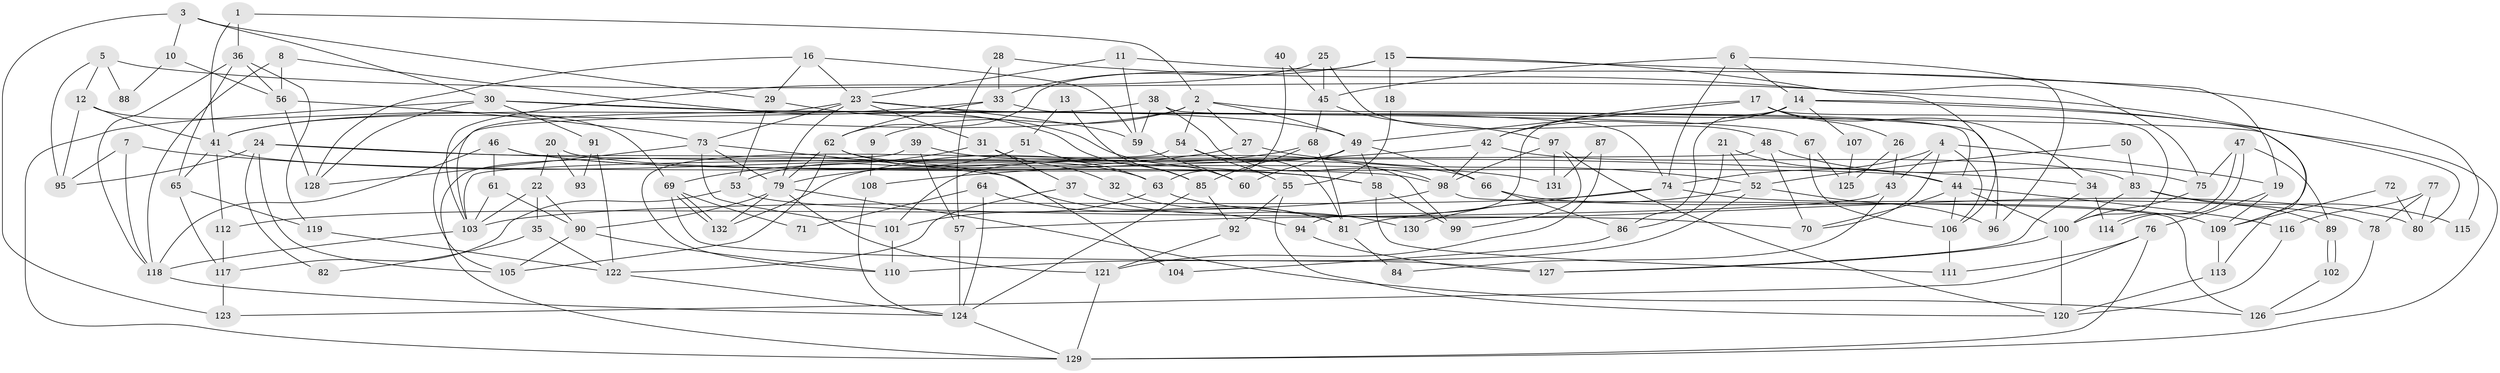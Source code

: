 // Generated by graph-tools (version 1.1) at 2025/26/03/09/25 03:26:14]
// undirected, 132 vertices, 264 edges
graph export_dot {
graph [start="1"]
  node [color=gray90,style=filled];
  1;
  2;
  3;
  4;
  5;
  6;
  7;
  8;
  9;
  10;
  11;
  12;
  13;
  14;
  15;
  16;
  17;
  18;
  19;
  20;
  21;
  22;
  23;
  24;
  25;
  26;
  27;
  28;
  29;
  30;
  31;
  32;
  33;
  34;
  35;
  36;
  37;
  38;
  39;
  40;
  41;
  42;
  43;
  44;
  45;
  46;
  47;
  48;
  49;
  50;
  51;
  52;
  53;
  54;
  55;
  56;
  57;
  58;
  59;
  60;
  61;
  62;
  63;
  64;
  65;
  66;
  67;
  68;
  69;
  70;
  71;
  72;
  73;
  74;
  75;
  76;
  77;
  78;
  79;
  80;
  81;
  82;
  83;
  84;
  85;
  86;
  87;
  88;
  89;
  90;
  91;
  92;
  93;
  94;
  95;
  96;
  97;
  98;
  99;
  100;
  101;
  102;
  103;
  104;
  105;
  106;
  107;
  108;
  109;
  110;
  111;
  112;
  113;
  114;
  115;
  116;
  117;
  118;
  119;
  120;
  121;
  122;
  123;
  124;
  125;
  126;
  127;
  128;
  129;
  130;
  131;
  132;
  1 -- 41;
  1 -- 2;
  1 -- 36;
  2 -- 41;
  2 -- 49;
  2 -- 9;
  2 -- 27;
  2 -- 54;
  2 -- 96;
  3 -- 30;
  3 -- 123;
  3 -- 10;
  3 -- 29;
  4 -- 106;
  4 -- 74;
  4 -- 19;
  4 -- 43;
  4 -- 70;
  5 -- 95;
  5 -- 12;
  5 -- 80;
  5 -- 88;
  6 -- 14;
  6 -- 45;
  6 -- 74;
  6 -- 96;
  7 -- 58;
  7 -- 118;
  7 -- 95;
  8 -- 56;
  8 -- 118;
  8 -- 85;
  9 -- 108;
  10 -- 56;
  10 -- 88;
  11 -- 59;
  11 -- 23;
  11 -- 115;
  12 -- 95;
  12 -- 41;
  12 -- 69;
  13 -- 51;
  13 -- 85;
  14 -- 129;
  14 -- 42;
  14 -- 86;
  14 -- 94;
  14 -- 107;
  14 -- 109;
  15 -- 62;
  15 -- 33;
  15 -- 18;
  15 -- 19;
  15 -- 106;
  16 -- 59;
  16 -- 23;
  16 -- 29;
  16 -- 128;
  17 -- 100;
  17 -- 34;
  17 -- 26;
  17 -- 42;
  17 -- 49;
  18 -- 55;
  19 -- 76;
  19 -- 109;
  20 -- 44;
  20 -- 22;
  20 -- 93;
  21 -- 52;
  21 -- 86;
  21 -- 44;
  22 -- 103;
  22 -- 90;
  22 -- 35;
  23 -- 73;
  23 -- 59;
  23 -- 31;
  23 -- 67;
  23 -- 79;
  23 -- 103;
  24 -- 105;
  24 -- 81;
  24 -- 34;
  24 -- 82;
  24 -- 95;
  25 -- 48;
  25 -- 103;
  25 -- 45;
  26 -- 43;
  26 -- 125;
  27 -- 79;
  27 -- 52;
  28 -- 33;
  28 -- 57;
  28 -- 75;
  29 -- 53;
  29 -- 60;
  30 -- 128;
  30 -- 129;
  30 -- 49;
  30 -- 91;
  30 -- 113;
  31 -- 69;
  31 -- 32;
  31 -- 37;
  32 -- 81;
  33 -- 74;
  33 -- 62;
  33 -- 41;
  34 -- 127;
  34 -- 114;
  35 -- 122;
  35 -- 82;
  36 -- 65;
  36 -- 56;
  36 -- 118;
  36 -- 119;
  37 -- 122;
  37 -- 130;
  38 -- 44;
  38 -- 98;
  38 -- 59;
  38 -- 105;
  39 -- 66;
  39 -- 129;
  39 -- 57;
  40 -- 45;
  40 -- 63;
  41 -- 98;
  41 -- 65;
  41 -- 112;
  42 -- 83;
  42 -- 98;
  42 -- 108;
  43 -- 57;
  43 -- 84;
  44 -- 100;
  44 -- 70;
  44 -- 106;
  44 -- 116;
  45 -- 68;
  45 -- 97;
  46 -- 58;
  46 -- 118;
  46 -- 61;
  46 -- 131;
  47 -- 75;
  47 -- 114;
  47 -- 114;
  47 -- 89;
  48 -- 70;
  48 -- 103;
  48 -- 75;
  49 -- 58;
  49 -- 60;
  49 -- 66;
  49 -- 101;
  50 -- 83;
  50 -- 52;
  51 -- 53;
  51 -- 63;
  52 -- 96;
  52 -- 110;
  52 -- 130;
  53 -- 70;
  53 -- 117;
  54 -- 110;
  54 -- 55;
  54 -- 81;
  55 -- 120;
  55 -- 92;
  56 -- 73;
  56 -- 128;
  57 -- 124;
  58 -- 99;
  58 -- 111;
  59 -- 60;
  61 -- 90;
  61 -- 103;
  62 -- 105;
  62 -- 79;
  62 -- 63;
  62 -- 99;
  63 -- 101;
  63 -- 80;
  64 -- 124;
  64 -- 94;
  64 -- 71;
  65 -- 117;
  65 -- 119;
  66 -- 109;
  66 -- 86;
  67 -- 106;
  67 -- 125;
  68 -- 132;
  68 -- 81;
  68 -- 85;
  69 -- 132;
  69 -- 132;
  69 -- 71;
  69 -- 127;
  72 -- 80;
  72 -- 109;
  73 -- 128;
  73 -- 79;
  73 -- 101;
  73 -- 104;
  74 -- 103;
  74 -- 78;
  74 -- 81;
  75 -- 100;
  76 -- 111;
  76 -- 123;
  76 -- 129;
  77 -- 80;
  77 -- 78;
  77 -- 116;
  78 -- 126;
  79 -- 121;
  79 -- 90;
  79 -- 126;
  79 -- 132;
  81 -- 84;
  83 -- 100;
  83 -- 89;
  83 -- 115;
  85 -- 92;
  85 -- 124;
  86 -- 104;
  87 -- 131;
  87 -- 121;
  89 -- 102;
  89 -- 102;
  90 -- 110;
  90 -- 105;
  91 -- 122;
  91 -- 93;
  92 -- 121;
  94 -- 127;
  97 -- 120;
  97 -- 98;
  97 -- 99;
  97 -- 131;
  98 -- 112;
  98 -- 126;
  100 -- 120;
  100 -- 127;
  101 -- 110;
  102 -- 126;
  103 -- 118;
  106 -- 111;
  107 -- 125;
  108 -- 124;
  109 -- 113;
  112 -- 117;
  113 -- 120;
  116 -- 120;
  117 -- 123;
  118 -- 124;
  119 -- 122;
  121 -- 129;
  122 -- 124;
  124 -- 129;
}
